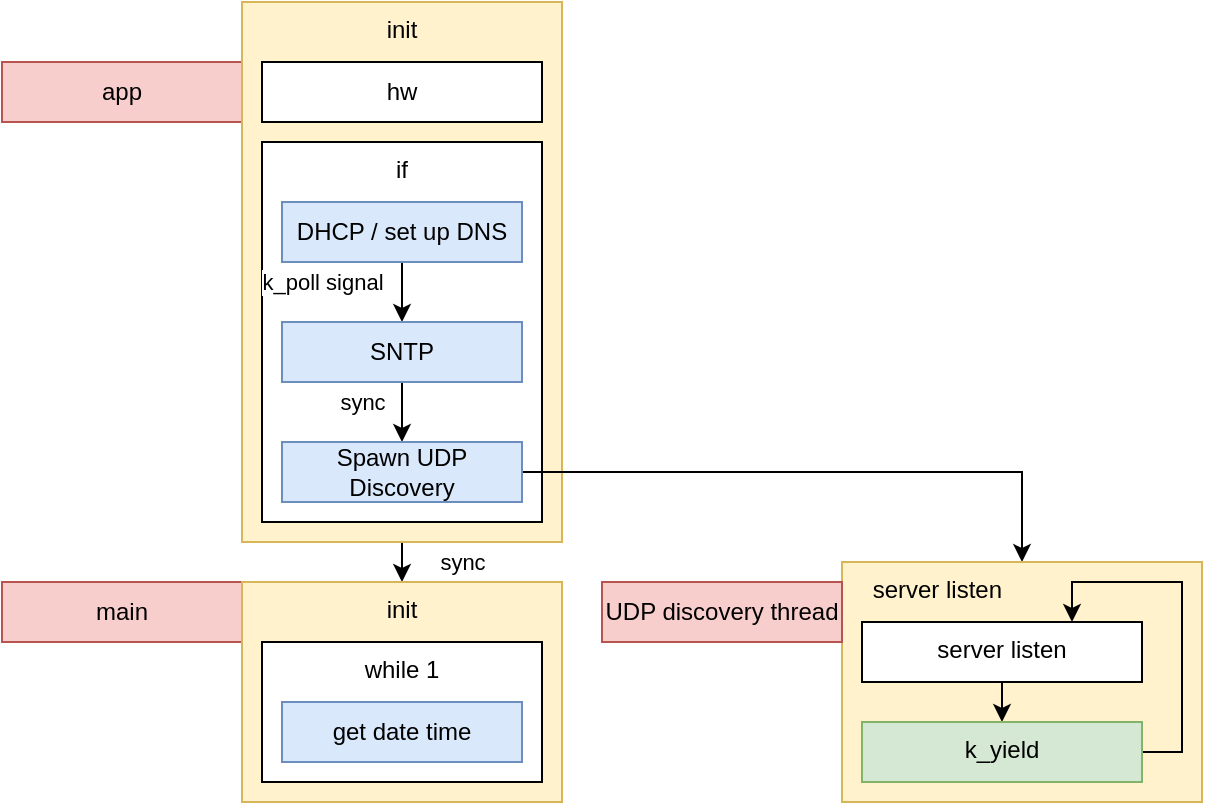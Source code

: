 <mxfile version="14.4.3" type="device"><diagram id="TmykQc17s40Ep2BeeuRC" name="Page-1"><mxGraphModel dx="1086" dy="806" grid="1" gridSize="10" guides="1" tooltips="1" connect="1" arrows="1" fold="1" page="1" pageScale="1" pageWidth="827" pageHeight="1169" math="0" shadow="0"><root><mxCell id="0"/><mxCell id="1" parent="0"/><mxCell id="qFt2Bt7wqGfdjbT-0eHK-1" value="app" style="rounded=0;whiteSpace=wrap;html=1;fillColor=#f8cecc;strokeColor=#b85450;" parent="1" vertex="1"><mxGeometry x="130" y="140" width="120" height="30" as="geometry"/></mxCell><mxCell id="qFt2Bt7wqGfdjbT-0eHK-12" value="sync" style="edgeStyle=orthogonalEdgeStyle;rounded=0;orthogonalLoop=1;jettySize=auto;html=1;exitX=0.5;exitY=1;exitDx=0;exitDy=0;entryX=0.5;entryY=0;entryDx=0;entryDy=0;" parent="1" source="qFt2Bt7wqGfdjbT-0eHK-2" target="qFt2Bt7wqGfdjbT-0eHK-10" edge="1"><mxGeometry y="30" relative="1" as="geometry"><mxPoint as="offset"/><mxPoint x="330" y="380" as="sourcePoint"/></mxGeometry></mxCell><mxCell id="qFt2Bt7wqGfdjbT-0eHK-2" value="init" style="rounded=0;whiteSpace=wrap;html=1;verticalAlign=top;fillColor=#fff2cc;strokeColor=#d6b656;" parent="1" vertex="1"><mxGeometry x="250" y="110" width="160" height="270" as="geometry"/></mxCell><mxCell id="qFt2Bt7wqGfdjbT-0eHK-3" value="hw" style="rounded=0;whiteSpace=wrap;html=1;" parent="1" vertex="1"><mxGeometry x="260" y="140" width="140" height="30" as="geometry"/></mxCell><mxCell id="qFt2Bt7wqGfdjbT-0eHK-4" value="if" style="rounded=0;whiteSpace=wrap;html=1;horizontal=1;verticalAlign=top;" parent="1" vertex="1"><mxGeometry x="260" y="180" width="140" height="190" as="geometry"/></mxCell><mxCell id="qFt2Bt7wqGfdjbT-0eHK-8" value="k_poll signal" style="edgeStyle=orthogonalEdgeStyle;rounded=0;orthogonalLoop=1;jettySize=auto;html=1;exitX=0.5;exitY=1;exitDx=0;exitDy=0;entryX=0.5;entryY=0;entryDx=0;entryDy=0;" parent="1" source="qFt2Bt7wqGfdjbT-0eHK-6" target="qFt2Bt7wqGfdjbT-0eHK-7" edge="1"><mxGeometry x="-0.333" y="-40" relative="1" as="geometry"><mxPoint as="offset"/></mxGeometry></mxCell><mxCell id="qFt2Bt7wqGfdjbT-0eHK-6" value="DHCP / set up DNS" style="rounded=0;whiteSpace=wrap;html=1;fillColor=#dae8fc;strokeColor=#6c8ebf;" parent="1" vertex="1"><mxGeometry x="270" y="210" width="120" height="30" as="geometry"/></mxCell><mxCell id="MYU_nmfzXnkYYVPcssPg-3" value="sync" style="edgeStyle=orthogonalEdgeStyle;rounded=0;orthogonalLoop=1;jettySize=auto;html=1;exitX=0.5;exitY=1;exitDx=0;exitDy=0;entryX=0.5;entryY=0;entryDx=0;entryDy=0;" parent="1" source="qFt2Bt7wqGfdjbT-0eHK-7" target="MYU_nmfzXnkYYVPcssPg-1" edge="1"><mxGeometry x="-0.333" y="-20" relative="1" as="geometry"><mxPoint as="offset"/></mxGeometry></mxCell><mxCell id="qFt2Bt7wqGfdjbT-0eHK-7" value="SNTP" style="rounded=0;whiteSpace=wrap;html=1;fillColor=#dae8fc;strokeColor=#6c8ebf;" parent="1" vertex="1"><mxGeometry x="270" y="270" width="120" height="30" as="geometry"/></mxCell><mxCell id="qFt2Bt7wqGfdjbT-0eHK-9" value="main" style="rounded=0;whiteSpace=wrap;html=1;fillColor=#f8cecc;strokeColor=#b85450;" parent="1" vertex="1"><mxGeometry x="130" y="400" width="120" height="30" as="geometry"/></mxCell><mxCell id="qFt2Bt7wqGfdjbT-0eHK-10" value="init" style="rounded=0;whiteSpace=wrap;html=1;verticalAlign=top;fillColor=#fff2cc;strokeColor=#d6b656;" parent="1" vertex="1"><mxGeometry x="250" y="400" width="160" height="110" as="geometry"/></mxCell><mxCell id="qFt2Bt7wqGfdjbT-0eHK-11" value="while 1" style="rounded=0;whiteSpace=wrap;html=1;horizontal=1;verticalAlign=top;" parent="1" vertex="1"><mxGeometry x="260" y="430" width="140" height="70" as="geometry"/></mxCell><mxCell id="qFt2Bt7wqGfdjbT-0eHK-13" value="get date time" style="rounded=0;whiteSpace=wrap;html=1;fillColor=#dae8fc;strokeColor=#6c8ebf;" parent="1" vertex="1"><mxGeometry x="270" y="460" width="120" height="30" as="geometry"/></mxCell><mxCell id="MYU_nmfzXnkYYVPcssPg-6" style="edgeStyle=orthogonalEdgeStyle;rounded=0;orthogonalLoop=1;jettySize=auto;html=1;exitX=1;exitY=0.5;exitDx=0;exitDy=0;entryX=0.5;entryY=0;entryDx=0;entryDy=0;" parent="1" source="MYU_nmfzXnkYYVPcssPg-1" target="MYU_nmfzXnkYYVPcssPg-4" edge="1"><mxGeometry relative="1" as="geometry"/></mxCell><mxCell id="MYU_nmfzXnkYYVPcssPg-1" value="Spawn UDP Discovery" style="rounded=0;whiteSpace=wrap;html=1;fillColor=#dae8fc;strokeColor=#6c8ebf;" parent="1" vertex="1"><mxGeometry x="270" y="330" width="120" height="30" as="geometry"/></mxCell><mxCell id="MYU_nmfzXnkYYVPcssPg-4" value="&amp;nbsp; &amp;nbsp; server listen" style="rounded=0;whiteSpace=wrap;html=1;verticalAlign=top;fillColor=#fff2cc;strokeColor=#d6b656;align=left;" parent="1" vertex="1"><mxGeometry x="550" y="390" width="180" height="120" as="geometry"/></mxCell><mxCell id="MYU_nmfzXnkYYVPcssPg-5" value="UDP discovery thread" style="rounded=0;whiteSpace=wrap;html=1;fillColor=#f8cecc;strokeColor=#b85450;" parent="1" vertex="1"><mxGeometry x="430" y="400" width="120" height="30" as="geometry"/></mxCell><mxCell id="MYU_nmfzXnkYYVPcssPg-11" style="edgeStyle=orthogonalEdgeStyle;rounded=0;orthogonalLoop=1;jettySize=auto;html=1;exitX=0.5;exitY=1;exitDx=0;exitDy=0;entryX=0.5;entryY=0;entryDx=0;entryDy=0;" parent="1" source="MYU_nmfzXnkYYVPcssPg-7" target="MYU_nmfzXnkYYVPcssPg-9" edge="1"><mxGeometry relative="1" as="geometry"/></mxCell><mxCell id="MYU_nmfzXnkYYVPcssPg-7" value="server listen" style="rounded=0;whiteSpace=wrap;html=1;horizontal=1;verticalAlign=top;" parent="1" vertex="1"><mxGeometry x="560" y="420" width="140" height="30" as="geometry"/></mxCell><mxCell id="MYU_nmfzXnkYYVPcssPg-12" style="edgeStyle=orthogonalEdgeStyle;rounded=0;orthogonalLoop=1;jettySize=auto;html=1;exitX=1;exitY=0.5;exitDx=0;exitDy=0;entryX=0.75;entryY=0;entryDx=0;entryDy=0;" parent="1" source="MYU_nmfzXnkYYVPcssPg-9" target="MYU_nmfzXnkYYVPcssPg-7" edge="1"><mxGeometry relative="1" as="geometry"/></mxCell><mxCell id="MYU_nmfzXnkYYVPcssPg-9" value="k_yield" style="rounded=0;whiteSpace=wrap;html=1;horizontal=1;verticalAlign=top;fillColor=#d5e8d4;strokeColor=#82b366;" parent="1" vertex="1"><mxGeometry x="560" y="470" width="140" height="30" as="geometry"/></mxCell></root></mxGraphModel></diagram></mxfile>